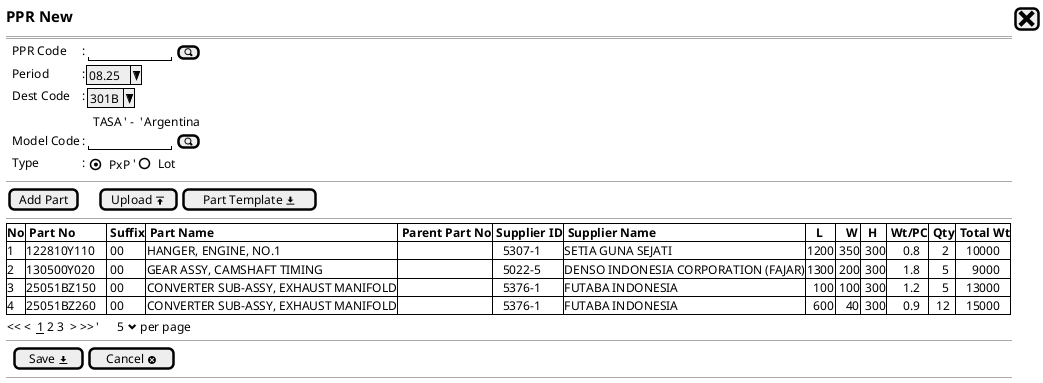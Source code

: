 @startsalt
{
  <size:15><b>PPR New|[<size:25><&x>]|*
  ==
  {
    .|PPR Code          |: {|"          "|[<&magnifying-glass>]|}*
    .|Period            |: |^08.25^|*    
    .|Dest Code         |: {|^301B^| }*
      .|.|.|{
      .| TASA |' -  '| Argentina | *
      }
    .|Model Code        |: {"          "|[<&magnifying-glass>]|}*
    .|Type              |: {|    {(X)PxP}        '|   ()Lot}
  }
  --
  {
    |[Add Part] |.|.|.|[Upload <&data-transfer-upload>]| [Part Template <&data-transfer-download>]|* 
  }
  --
  {#
    |<b>No|<b> Part No |<b> Suffix |<b> Part Name                    | <b> Parent Part No |<b> Supplier ID |<b> Supplier Name                     |<b>   L |<b>   W |<b>  H |<b> Wt/PC |<b> Qty |<b> Total Wt |*
    |1|122810Y110   |  00       |HANGER, ENGINE, NO.1	               |            .       |   5307-1          | SETIA GUNA SEJATI                    | 1200 | 350  | 300|     0.8   |     2      |    10000       |*
    |2|130500Y020   |  00       |GEAR ASSY, CAMSHAFT TIMING	         |            .       |   5022-5          | DENSO INDONESIA CORPORATION (FAJAR)  | 1300 | 200  | 300|     1.8   |     5      |      9000      |* 
    |3|25051BZ150   |  00       |CONVERTER SUB-ASSY, EXHAUST MANIFOLD |            .       |   5376-1          | FUTABA INDONESIA                     |   100| 100  | 300|     1.2   |     5      |    13000       |*
    |4|25051BZ260   |  00       |CONVERTER SUB-ASSY, EXHAUST MANIFOLD |            .       |   5376-1          | FUTABA INDONESIA                     |   600|   40 | 300|     0.9   |   12       |    15000       |*
  } 
  .
  {
  << <  __1__ 2 3  > >>  |'      5 <&chevron-bottom> per page |*
  }
  --
  {
  .|[ Save <&data-transfer-download>] |  [Cancel <&circle-x> ]|*
  }
  --
}
@endsalt